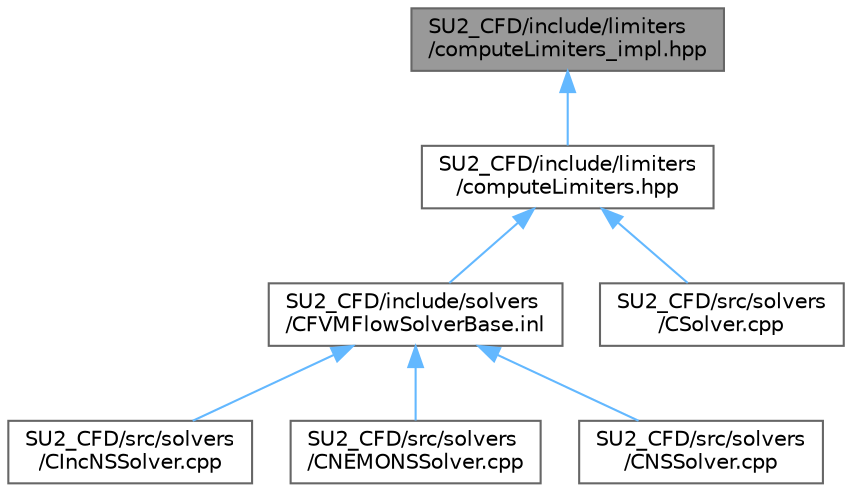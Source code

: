 digraph "SU2_CFD/include/limiters/computeLimiters_impl.hpp"
{
 // LATEX_PDF_SIZE
  bgcolor="transparent";
  edge [fontname=Helvetica,fontsize=10,labelfontname=Helvetica,labelfontsize=10];
  node [fontname=Helvetica,fontsize=10,shape=box,height=0.2,width=0.4];
  Node1 [id="Node000001",label="SU2_CFD/include/limiters\l/computeLimiters_impl.hpp",height=0.2,width=0.4,color="gray40", fillcolor="grey60", style="filled", fontcolor="black",tooltip="Generic computation of limiters."];
  Node1 -> Node2 [id="edge1_Node000001_Node000002",dir="back",color="steelblue1",style="solid",tooltip=" "];
  Node2 [id="Node000002",label="SU2_CFD/include/limiters\l/computeLimiters.hpp",height=0.2,width=0.4,color="grey40", fillcolor="white", style="filled",URL="$computeLimiters_8hpp.html",tooltip="Compute limiters wrapper function."];
  Node2 -> Node3 [id="edge2_Node000002_Node000003",dir="back",color="steelblue1",style="solid",tooltip=" "];
  Node3 [id="Node000003",label="SU2_CFD/include/solvers\l/CFVMFlowSolverBase.inl",height=0.2,width=0.4,color="grey40", fillcolor="white", style="filled",URL="$CFVMFlowSolverBase_8inl.html",tooltip="Base class template for all FVM flow solvers."];
  Node3 -> Node4 [id="edge3_Node000003_Node000004",dir="back",color="steelblue1",style="solid",tooltip=" "];
  Node4 [id="Node000004",label="SU2_CFD/src/solvers\l/CIncNSSolver.cpp",height=0.2,width=0.4,color="grey40", fillcolor="white", style="filled",URL="$CIncNSSolver_8cpp.html",tooltip="Main subroutines for solving Navier-Stokes incompressible flow."];
  Node3 -> Node5 [id="edge4_Node000003_Node000005",dir="back",color="steelblue1",style="solid",tooltip=" "];
  Node5 [id="Node000005",label="SU2_CFD/src/solvers\l/CNEMONSSolver.cpp",height=0.2,width=0.4,color="grey40", fillcolor="white", style="filled",URL="$CNEMONSSolver_8cpp.html",tooltip="Headers of the CNEMONSSolver class."];
  Node3 -> Node6 [id="edge5_Node000003_Node000006",dir="back",color="steelblue1",style="solid",tooltip=" "];
  Node6 [id="Node000006",label="SU2_CFD/src/solvers\l/CNSSolver.cpp",height=0.2,width=0.4,color="grey40", fillcolor="white", style="filled",URL="$CNSSolver_8cpp.html",tooltip="Main subroutines for solving Finite-Volume Navier-Stokes flow problems."];
  Node2 -> Node7 [id="edge6_Node000002_Node000007",dir="back",color="steelblue1",style="solid",tooltip=" "];
  Node7 [id="Node000007",label="SU2_CFD/src/solvers\l/CSolver.cpp",height=0.2,width=0.4,color="grey40", fillcolor="white", style="filled",URL="$CSolver_8cpp.html",tooltip="Main subroutines for CSolver class."];
}

